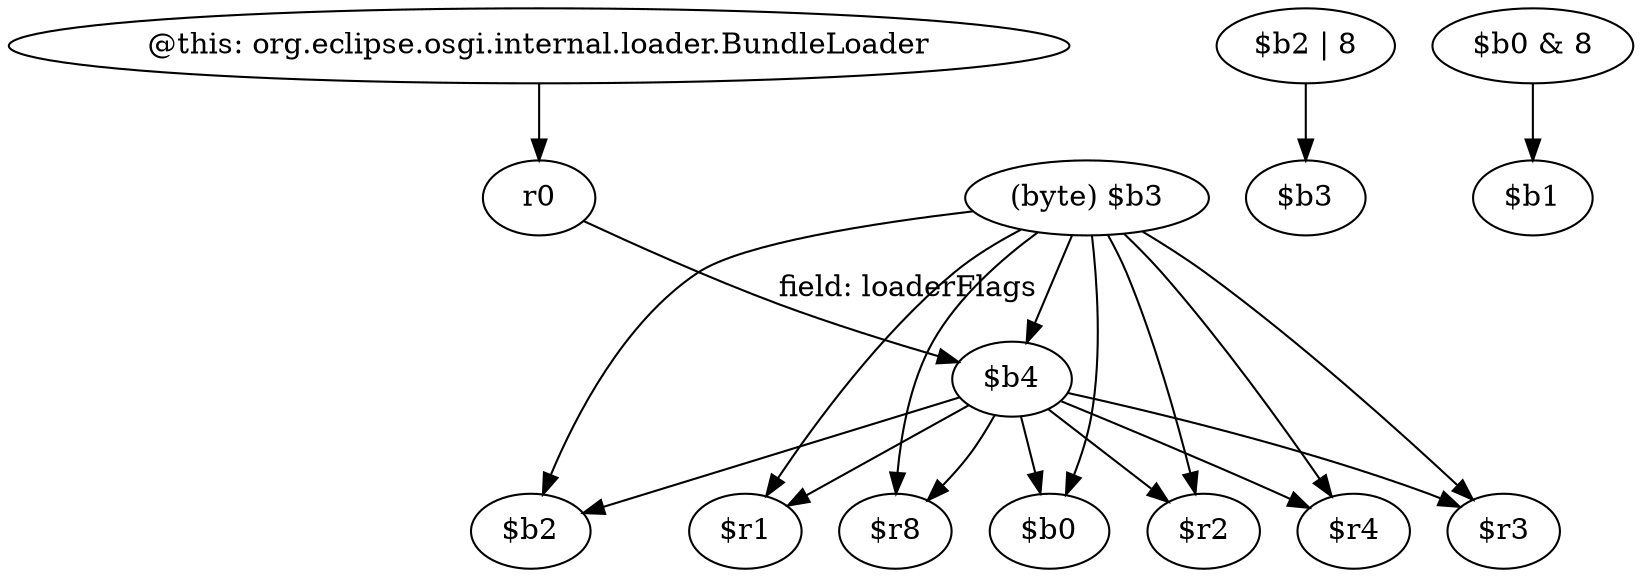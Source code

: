 digraph g {
0[label="r0"]
1[label="$b4"]
0->1[label="field: loaderFlags"]
2[label="(byte) $b3"]
3[label="$b0"]
2->3[label=""]
4[label="$r4"]
2->4[label=""]
5[label="$b2 | 8"]
6[label="$b3"]
5->6[label=""]
7[label="$r3"]
1->7[label=""]
8[label="$b2"]
2->8[label=""]
9[label="$r8"]
2->9[label=""]
10[label="$r1"]
1->10[label=""]
1->4[label=""]
11[label="$r2"]
1->11[label=""]
2->11[label=""]
1->8[label=""]
12[label="@this: org.eclipse.osgi.internal.loader.BundleLoader"]
12->0[label=""]
1->3[label=""]
2->7[label=""]
13[label="$b0 & 8"]
14[label="$b1"]
13->14[label=""]
1->9[label=""]
2->1[label=""]
2->10[label=""]
}